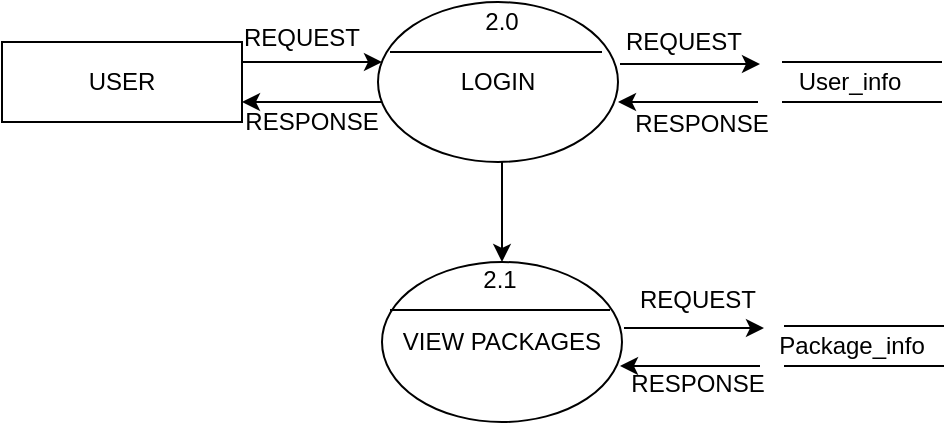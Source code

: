 <mxfile version="10.6.7" type="device"><diagram id="2GB4EXIPJ_VCHcRh5AVA" name="Page-1"><mxGraphModel dx="1010" dy="550" grid="1" gridSize="10" guides="1" tooltips="1" connect="1" arrows="1" fold="1" page="1" pageScale="1" pageWidth="850" pageHeight="1100" math="0" shadow="0"><root><mxCell id="0"/><mxCell id="1" parent="0"/><mxCell id="Bdqf27gfLDY2JfMCBj7o-1" value="USER" style="rounded=0;whiteSpace=wrap;html=1;" parent="1" vertex="1"><mxGeometry x="50" y="30" width="120" height="40" as="geometry"/></mxCell><mxCell id="Bdqf27gfLDY2JfMCBj7o-2" value="" style="endArrow=classic;html=1;" parent="1" edge="1"><mxGeometry width="50" height="50" relative="1" as="geometry"><mxPoint x="170" y="40" as="sourcePoint"/><mxPoint x="240" y="40" as="targetPoint"/></mxGeometry></mxCell><mxCell id="Bdqf27gfLDY2JfMCBj7o-3" value="" style="endArrow=classic;html=1;" parent="1" edge="1"><mxGeometry width="50" height="50" relative="1" as="geometry"><mxPoint x="240" y="60" as="sourcePoint"/><mxPoint x="170" y="60" as="targetPoint"/></mxGeometry></mxCell><mxCell id="Bdqf27gfLDY2JfMCBj7o-4" value="" style="edgeStyle=orthogonalEdgeStyle;rounded=0;orthogonalLoop=1;jettySize=auto;html=1;" parent="1" edge="1"><mxGeometry relative="1" as="geometry"><mxPoint x="300" y="90" as="sourcePoint"/><mxPoint x="300" y="140" as="targetPoint"/></mxGeometry></mxCell><mxCell id="Bdqf27gfLDY2JfMCBj7o-5" value="VIEW PACKAGES" style="ellipse;whiteSpace=wrap;html=1;" parent="1" vertex="1"><mxGeometry x="240" y="140" width="120" height="80" as="geometry"/></mxCell><mxCell id="Bdqf27gfLDY2JfMCBj7o-7" value="" style="endArrow=classic;html=1;" parent="1" edge="1"><mxGeometry width="50" height="50" relative="1" as="geometry"><mxPoint x="359" y="41" as="sourcePoint"/><mxPoint x="429" y="41" as="targetPoint"/></mxGeometry></mxCell><mxCell id="Bdqf27gfLDY2JfMCBj7o-8" value="" style="endArrow=classic;html=1;" parent="1" edge="1"><mxGeometry width="50" height="50" relative="1" as="geometry"><mxPoint x="428" y="60" as="sourcePoint"/><mxPoint x="358" y="60" as="targetPoint"/></mxGeometry></mxCell><mxCell id="Bdqf27gfLDY2JfMCBj7o-9" value="" style="endArrow=none;html=1;" parent="1" edge="1"><mxGeometry width="50" height="50" relative="1" as="geometry"><mxPoint x="440" y="40" as="sourcePoint"/><mxPoint x="520" y="40" as="targetPoint"/></mxGeometry></mxCell><mxCell id="Bdqf27gfLDY2JfMCBj7o-10" value="" style="endArrow=none;html=1;" parent="1" edge="1"><mxGeometry width="50" height="50" relative="1" as="geometry"><mxPoint x="440" y="60" as="sourcePoint"/><mxPoint x="520" y="60" as="targetPoint"/></mxGeometry></mxCell><mxCell id="Bdqf27gfLDY2JfMCBj7o-11" value="User_info" style="text;html=1;strokeColor=none;fillColor=none;align=center;verticalAlign=middle;whiteSpace=wrap;rounded=0;" parent="1" vertex="1"><mxGeometry x="454" y="45" width="40" height="10" as="geometry"/></mxCell><mxCell id="Bdqf27gfLDY2JfMCBj7o-12" value="" style="endArrow=classic;html=1;" parent="1" edge="1"><mxGeometry width="50" height="50" relative="1" as="geometry"><mxPoint x="361" y="173" as="sourcePoint"/><mxPoint x="431" y="173" as="targetPoint"/></mxGeometry></mxCell><mxCell id="Bdqf27gfLDY2JfMCBj7o-13" value="" style="endArrow=classic;html=1;" parent="1" edge="1"><mxGeometry width="50" height="50" relative="1" as="geometry"><mxPoint x="429" y="192" as="sourcePoint"/><mxPoint x="359" y="192" as="targetPoint"/></mxGeometry></mxCell><mxCell id="Bdqf27gfLDY2JfMCBj7o-14" value="" style="endArrow=none;html=1;" parent="1" edge="1"><mxGeometry width="50" height="50" relative="1" as="geometry"><mxPoint x="441" y="172" as="sourcePoint"/><mxPoint x="521" y="172" as="targetPoint"/></mxGeometry></mxCell><mxCell id="Bdqf27gfLDY2JfMCBj7o-15" value="" style="endArrow=none;html=1;" parent="1" edge="1"><mxGeometry width="50" height="50" relative="1" as="geometry"><mxPoint x="441" y="192" as="sourcePoint"/><mxPoint x="521" y="192" as="targetPoint"/></mxGeometry></mxCell><mxCell id="Bdqf27gfLDY2JfMCBj7o-16" value="Package_info" style="text;html=1;strokeColor=none;fillColor=none;align=center;verticalAlign=middle;whiteSpace=wrap;rounded=0;" parent="1" vertex="1"><mxGeometry x="455" y="177" width="40" height="10" as="geometry"/></mxCell><mxCell id="Bdqf27gfLDY2JfMCBj7o-17" value="" style="endArrow=none;html=1;" parent="1" edge="1"><mxGeometry width="50" height="50" relative="1" as="geometry"><mxPoint x="244" y="164" as="sourcePoint"/><mxPoint x="354" y="164" as="targetPoint"/></mxGeometry></mxCell><mxCell id="Bdqf27gfLDY2JfMCBj7o-18" value="2.1" style="text;html=1;strokeColor=none;fillColor=none;align=center;verticalAlign=middle;whiteSpace=wrap;rounded=0;" parent="1" vertex="1"><mxGeometry x="279" y="139" width="40" height="20" as="geometry"/></mxCell><mxCell id="Bdqf27gfLDY2JfMCBj7o-19" value="REQUEST" style="text;html=1;strokeColor=none;fillColor=none;align=center;verticalAlign=middle;whiteSpace=wrap;rounded=0;" parent="1" vertex="1"><mxGeometry x="180" y="18" width="40" height="20" as="geometry"/></mxCell><mxCell id="Bdqf27gfLDY2JfMCBj7o-20" value="RESPONSE" style="text;html=1;strokeColor=none;fillColor=none;align=center;verticalAlign=middle;whiteSpace=wrap;rounded=0;" parent="1" vertex="1"><mxGeometry x="185" y="60" width="40" height="20" as="geometry"/></mxCell><mxCell id="Bdqf27gfLDY2JfMCBj7o-21" value="REQUEST" style="text;html=1;strokeColor=none;fillColor=none;align=center;verticalAlign=middle;whiteSpace=wrap;rounded=0;" parent="1" vertex="1"><mxGeometry x="371" y="20" width="40" height="20" as="geometry"/></mxCell><mxCell id="Bdqf27gfLDY2JfMCBj7o-22" value="RESPONSE" style="text;html=1;strokeColor=none;fillColor=none;align=center;verticalAlign=middle;whiteSpace=wrap;rounded=0;" parent="1" vertex="1"><mxGeometry x="380" y="61" width="40" height="20" as="geometry"/></mxCell><mxCell id="Bdqf27gfLDY2JfMCBj7o-23" value="RESPONSE" style="text;html=1;strokeColor=none;fillColor=none;align=center;verticalAlign=middle;whiteSpace=wrap;rounded=0;" parent="1" vertex="1"><mxGeometry x="378" y="191" width="40" height="20" as="geometry"/></mxCell><mxCell id="Bdqf27gfLDY2JfMCBj7o-24" value="REQUEST" style="text;html=1;strokeColor=none;fillColor=none;align=center;verticalAlign=middle;whiteSpace=wrap;rounded=0;" parent="1" vertex="1"><mxGeometry x="378" y="149" width="40" height="20" as="geometry"/></mxCell><mxCell id="Bdqf27gfLDY2JfMCBj7o-36" value="LOGIN" style="ellipse;whiteSpace=wrap;html=1;" parent="1" vertex="1"><mxGeometry x="238" y="10" width="120" height="80" as="geometry"/></mxCell><mxCell id="Bdqf27gfLDY2JfMCBj7o-37" value="" style="endArrow=none;html=1;" parent="1" edge="1"><mxGeometry width="50" height="50" relative="1" as="geometry"><mxPoint x="244" y="35" as="sourcePoint"/><mxPoint x="350" y="35" as="targetPoint"/></mxGeometry></mxCell><mxCell id="Bdqf27gfLDY2JfMCBj7o-38" value="2.0" style="text;html=1;strokeColor=none;fillColor=none;align=center;verticalAlign=middle;whiteSpace=wrap;rounded=0;" parent="1" vertex="1"><mxGeometry x="280" y="10" width="40" height="20" as="geometry"/></mxCell></root></mxGraphModel></diagram></mxfile>
